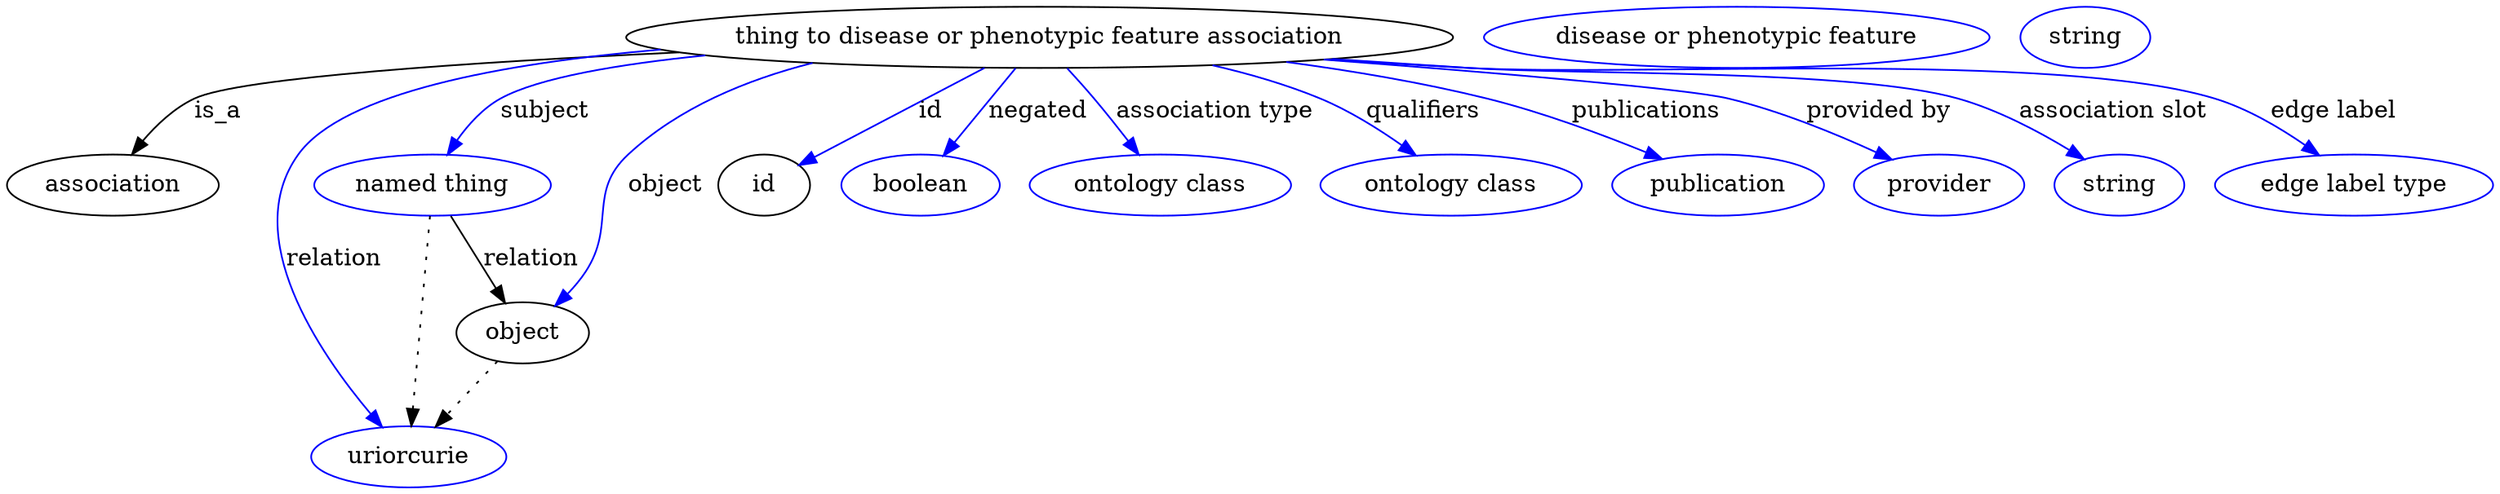 digraph {
	graph [bb="0,0,1227.4,283"];
	node [label="\N"];
	"thing to disease or phenotypic feature association"	 [height=0.5,
		label="thing to disease or phenotypic feature association",
		pos="523.05,265",
		width=5.1454];
	association	 [height=0.5,
		pos="50.046,178",
		width=1.3902];
	"thing to disease or phenotypic feature association" -> association	 [label=is_a,
		lp="103.05,221.5",
		pos="e,59.653,195.84 355.63,257.24 244.77,251.03 115.57,241.33 92.046,229 81.311,223.38 72.283,213.71 65.381,204.29"];
	subject	 [color=blue,
		height=0.5,
		label="named thing",
		pos="211.05,178",
		width=1.5346];
	"thing to disease or phenotypic feature association" -> subject	 [color=blue,
		label=subject,
		lp="268.55,221.5",
		pos="e,219.73,196.1 368.16,255.07 318.17,249.65 270.2,241.41 249.05,229 239.23,223.24 231.16,213.85 225.02,204.69",
		style=solid];
	relation	 [color=blue,
		height=0.5,
		label=uriorcurie,
		pos="198.05,18",
		width=1.2638];
	"thing to disease or phenotypic feature association" -> relation	 [color=blue,
		label=relation,
		lp="159.05,134.5",
		pos="e,184.38,35.171 373.58,254.32 326.82,248.95 275.36,240.93 229.05,229 191,219.2 169.04,228.55 147.05,196 114.73,148.16 152.86,79.833 \
178.5,43.314",
		style=solid];
	object	 [height=0.5,
		pos="258.05,91",
		width=0.9027];
	"thing to disease or phenotypic feature association" -> object	 [color=blue,
		label=object,
		lp="328.05,178",
		pos="e,271.4,107.63 418.55,250.12 380.81,240.19 340.33,223.62 311.05,196 287.09,173.4 299.81,155.91 284.05,127 282.01,123.27 279.65,119.48 \
277.19,115.82",
		style=solid];
	id	 [height=0.5,
		pos="381.05,178",
		width=0.75];
	"thing to disease or phenotypic feature association" -> id	 [color=blue,
		label=id,
		lp="466.55,221.5",
		pos="e,400.95,190.19 493.97,247.18 469.36,232.11 434.29,210.62 409.78,195.6",
		style=solid];
	negated	 [color=blue,
		height=0.5,
		label=boolean,
		pos="464.05,178",
		width=1.0652];
	"thing to disease or phenotypic feature association" -> negated	 [color=blue,
		label=negated,
		lp="519.55,221.5",
		pos="e,475.85,195.41 510.82,246.97 502.4,234.56 491.09,217.88 481.7,204.03",
		style=solid];
	"association type"	 [color=blue,
		height=0.5,
		label="ontology class",
		pos="582.05,178",
		width=1.7151];
	"thing to disease or phenotypic feature association" -> "association type"	 [color=blue,
		label="association type",
		lp="601.05,221.5",
		pos="e,570.04,195.71 535.27,246.97 543.63,234.64 554.85,218.1 564.21,204.3",
		style=solid];
	qualifiers	 [color=blue,
		height=0.5,
		label="ontology class",
		pos="723.05,178",
		width=1.7151];
	"thing to disease or phenotypic feature association" -> qualifiers	 [color=blue,
		label=qualifiers,
		lp="701.05,221.5",
		pos="e,702.16,195.14 596.15,248.46 613.88,243.27 632.48,236.82 649.05,229 664.79,221.57 680.86,210.93 693.99,201.29",
		style=solid];
	publications	 [color=blue,
		height=0.5,
		label=publication,
		pos="853.05,178",
		width=1.3902];
	"thing to disease or phenotypic feature association" -> publications	 [color=blue,
		label=publications,
		lp="806.55,221.5",
		pos="e,823.15,192.73 633.94,250.54 665.64,245.14 700,238.05 731.05,229 759.52,220.7 790.33,207.79 813.86,197.03",
		style=solid];
	"provided by"	 [color=blue,
		height=0.5,
		label=provider,
		pos="961.05,178",
		width=1.1193];
	"thing to disease or phenotypic feature association" -> "provided by"	 [color=blue,
		label="provided by",
		lp="921.05,221.5",
		pos="e,934.92,192.1 653.74,252.2 734.2,244 825.42,233.98 844.05,229 872.52,221.38 902.98,207.92 925.69,196.73",
		style=solid];
	"association slot"	 [color=blue,
		height=0.5,
		label=string,
		pos="1050,178",
		width=0.84854];
	"thing to disease or phenotypic feature association" -> "association slot"	 [color=blue,
		label="association slot",
		lp="1035,221.5",
		pos="e,1030.7,192 655.97,252.42 676.74,250.55 697.97,248.68 718.05,247 824.64,238.08 855.56,259.64 958.05,229 980.99,222.14 1004.6,208.92 \
1022.1,197.67",
		style=solid];
	"edge label"	 [color=blue,
		height=0.5,
		label="edge label type",
		pos="1163,178",
		width=1.7873];
	"thing to disease or phenotypic feature association" -> "edge label"	 [color=blue,
		label="edge label",
		lp="1140,221.5",
		pos="e,1142.3,195.11 653.31,252.2 674.92,250.3 697.1,248.49 718.05,247 798.61,241.29 1004,253.1 1081,229 1100,223.06 1119,211.67 1134,\
201.15",
		style=solid];
	subject -> relation	 [pos="e,199.53,36.223 209.58,159.96 207.34,132.35 203.03,79.375 200.36,46.525",
		style=dotted];
	subject -> object	 [label=relation,
		lp="259.05,134.5",
		pos="e,248.64,108.41 220.78,159.97 227.43,147.68 236.33,131.2 243.77,117.42"];
	object -> relation	 [pos="e,212.23,35.261 244.43,74.435 236.85,65.207 227.25,53.528 218.75,43.191",
		style=dotted];
	"thing to disease or phenotypic feature association_object"	 [color=blue,
		height=0.5,
		label="disease or phenotypic feature",
		pos="841.05,265",
		width=3.1775];
	association_id	 [color=blue,
		height=0.5,
		label=string,
		pos="1004,265",
		width=0.84854];
}
